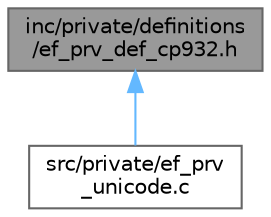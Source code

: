 digraph "inc/private/definitions/ef_prv_def_cp932.h"
{
 // LATEX_PDF_SIZE
  bgcolor="transparent";
  edge [fontname=Helvetica,fontsize=10,labelfontname=Helvetica,labelfontsize=10];
  node [fontname=Helvetica,fontsize=10,shape=box,height=0.2,width=0.4];
  Node1 [id="Node000001",label="inc/private/definitions\l/ef_prv_def_cp932.h",height=0.2,width=0.4,color="gray40", fillcolor="grey60", style="filled", fontcolor="black",tooltip="Private definitions for Japanese CP 932 (DBCS)."];
  Node1 -> Node2 [id="edge1_Node000001_Node000002",dir="back",color="steelblue1",style="solid",tooltip=" "];
  Node2 [id="Node000002",label="src/private/ef_prv\l_unicode.c",height=0.2,width=0.4,color="grey40", fillcolor="white", style="filled",URL="$ef__prv__unicode_8c.html",tooltip="Code file for unicode support."];
}
